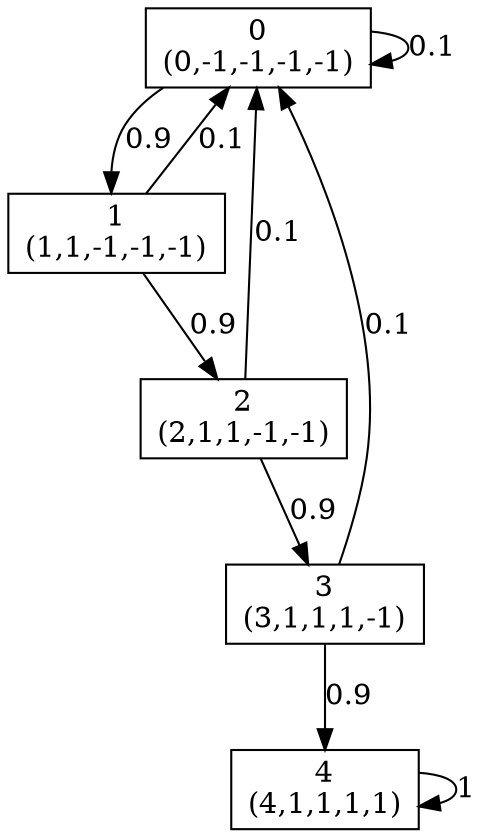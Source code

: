 digraph P {
node [shape=box];
0 -> 0 [ label="0.1" ];
0 -> 1 [ label="0.9" ];
1 -> 0 [ label="0.1" ];
1 -> 2 [ label="0.9" ];
2 -> 0 [ label="0.1" ];
2 -> 3 [ label="0.9" ];
3 -> 0 [ label="0.1" ];
3 -> 4 [ label="0.9" ];
4 -> 4 [ label="1" ];
0 [label="0\n(0,-1,-1,-1,-1)"];
1 [label="1\n(1,1,-1,-1,-1)"];
2 [label="2\n(2,1,1,-1,-1)"];
3 [label="3\n(3,1,1,1,-1)"];
4 [label="4\n(4,1,1,1,1)"];
}
